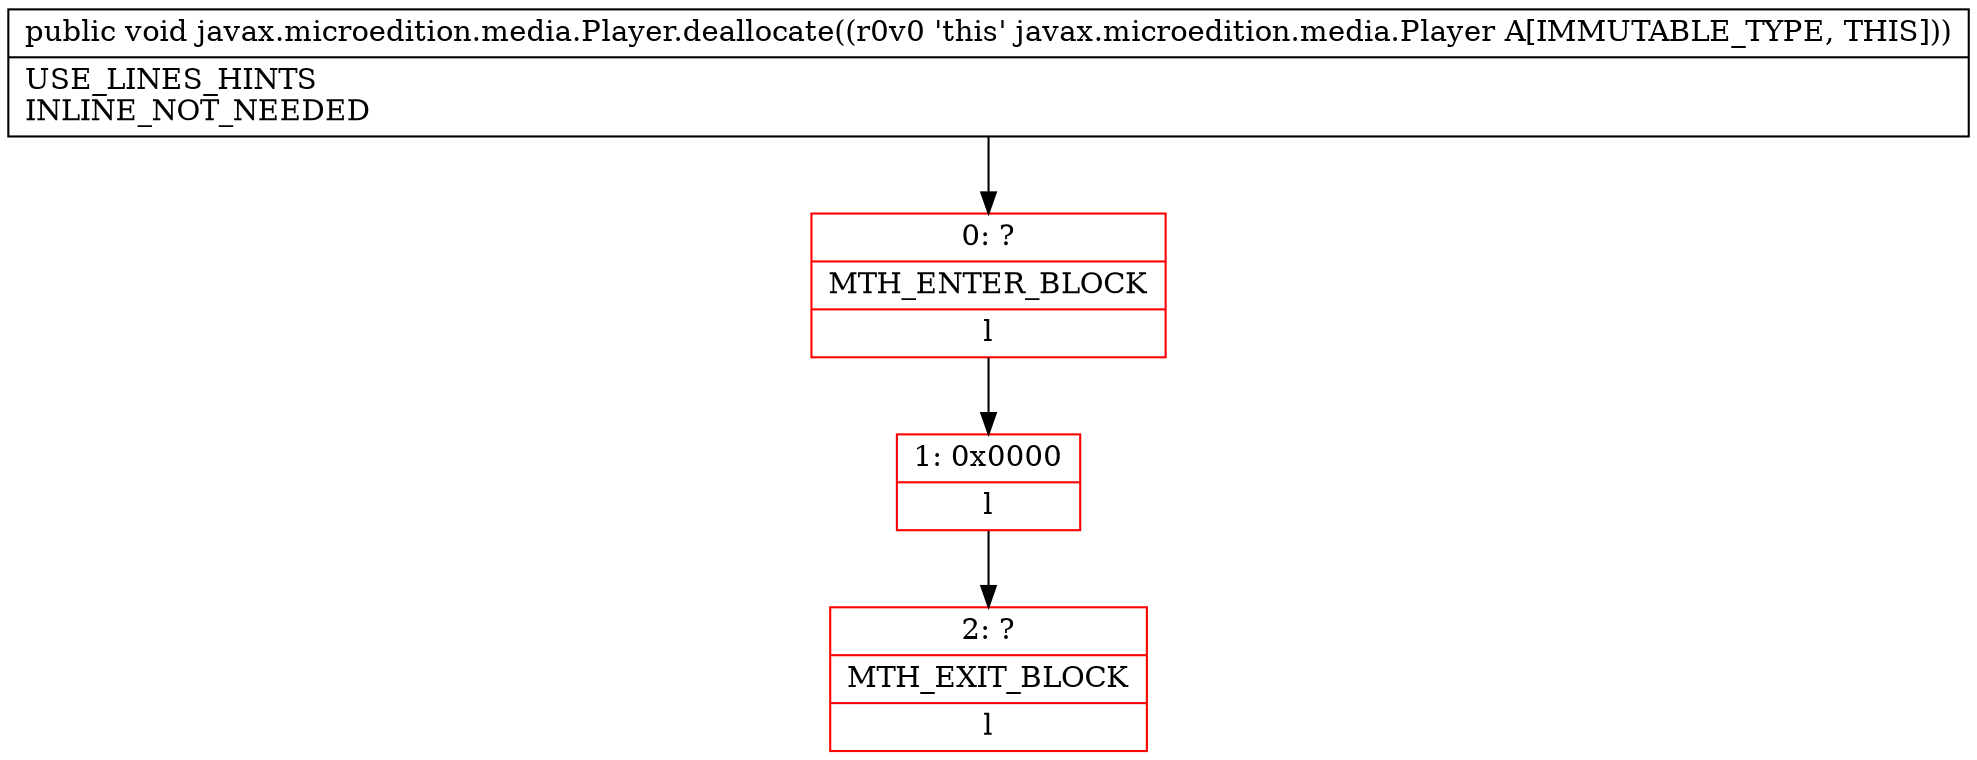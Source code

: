 digraph "CFG forjavax.microedition.media.Player.deallocate()V" {
subgraph cluster_Region_1646829790 {
label = "R(0)";
node [shape=record,color=blue];
}
Node_0 [shape=record,color=red,label="{0\:\ ?|MTH_ENTER_BLOCK\l|l}"];
Node_1 [shape=record,color=red,label="{1\:\ 0x0000|l}"];
Node_2 [shape=record,color=red,label="{2\:\ ?|MTH_EXIT_BLOCK\l|l}"];
MethodNode[shape=record,label="{public void javax.microedition.media.Player.deallocate((r0v0 'this' javax.microedition.media.Player A[IMMUTABLE_TYPE, THIS]))  | USE_LINES_HINTS\lINLINE_NOT_NEEDED\l}"];
MethodNode -> Node_0;
Node_0 -> Node_1;
Node_1 -> Node_2;
}


